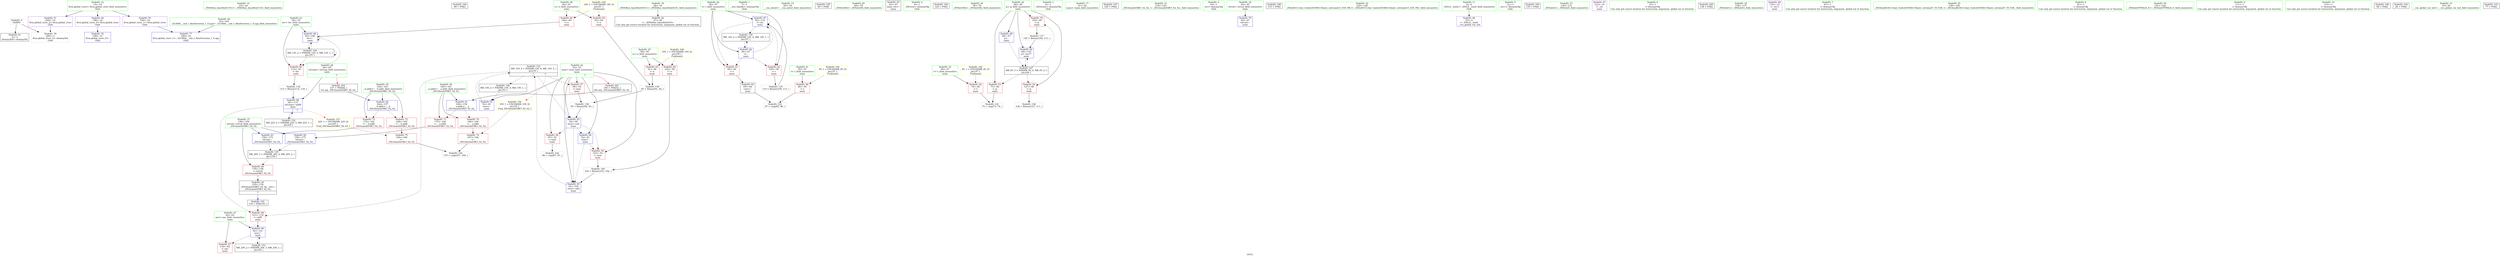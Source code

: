 digraph "SVFG" {
	label="SVFG";

	Node0x55823c5820f0 [shape=record,color=grey,label="{NodeID: 0\nNullPtr}"];
	Node0x55823c5820f0 -> Node0x55823c598d60[style=solid];
	Node0x55823c5820f0 -> Node0x55823c59bce0[style=solid];
	Node0x55823c597500 [shape=record,color=green,label="{NodeID: 14\n23\<--24\n_ZNSt8ios_base4InitC1Ev\<--_ZNSt8ios_base4InitC1Ev_field_insensitive\n}"];
	Node0x55823c59ce30 [shape=record,color=black,label="{NodeID: 194\n89 = PHI()\n}"];
	Node0x55823c598120 [shape=record,color=green,label="{NodeID: 28\n64\<--65\nref.tmp\<--ref.tmp_field_insensitive\nmain\n|{|<s1>7}}"];
	Node0x55823c598120 -> Node0x55823c59c530[style=solid];
	Node0x55823c598120:s1 -> Node0x55823c59d690[style=solid,color=red];
	Node0x55823c598e60 [shape=record,color=black,label="{NodeID: 42\n27\<--28\n\<--_ZNSt8ios_base4InitD1Ev\nCan only get source location for instruction, argument, global var or function.}"];
	Node0x55823c59fbe0 [shape=record,color=grey,label="{NodeID: 139\n93 = Binary(91, 92, )\n}"];
	Node0x55823c59fbe0 -> Node0x55823c59fa60[style=solid];
	Node0x55823c59aaa0 [shape=record,color=red,label="{NodeID: 56\n86\<--50\n\<--l\nmain\n}"];
	Node0x55823c59aaa0 -> Node0x55823c599ec0[style=solid];
	Node0x55823c5a76e0 [shape=record,color=black,label="{NodeID: 153\nMR_10V_4 = PHI(MR_10V_8, MR_10V_3, )\npts\{53 \}\n|{|<s4>7}}"];
	Node0x55823c5a76e0 -> Node0x55823c59ab70[style=dashed];
	Node0x55823c5a76e0 -> Node0x55823c59b460[style=dashed];
	Node0x55823c5a76e0 -> Node0x55823c59c120[style=dashed];
	Node0x55823c5a76e0 -> Node0x55823c5a5de0[style=dashed];
	Node0x55823c5a76e0:s4 -> Node0x55823c5a85e0[style=dashed,color=red];
	Node0x55823c59b600 [shape=record,color=red,label="{NodeID: 70\n166\<--160\n\<--__a.addr\n_ZSt3maxIxERKT_S2_S2_\n}"];
	Node0x55823c59b600 -> Node0x55823c59b940[style=solid];
	Node0x55823c59c1f0 [shape=record,color=blue,label="{NodeID: 84\n52\<--81\nnum\<--\nmain\n}"];
	Node0x55823c59c1f0 -> Node0x55823c59ad10[style=dashed];
	Node0x55823c59c1f0 -> Node0x55823c59c2c0[style=dashed];
	Node0x55823c596590 [shape=record,color=green,label="{NodeID: 1\n7\<--1\n__dso_handle\<--dummyObj\nGlob }"];
	Node0x55823c597600 [shape=record,color=green,label="{NodeID: 15\n29\<--30\n__cxa_atexit\<--__cxa_atexit_field_insensitive\n}"];
	Node0x55823c59cf00 [shape=record,color=black,label="{NodeID: 195\n90 = PHI()\n}"];
	Node0x55823c5981f0 [shape=record,color=green,label="{NodeID: 29\n69\<--70\n_ZNSirsERi\<--_ZNSirsERi_field_insensitive\n}"];
	Node0x55823c598f60 [shape=record,color=black,label="{NodeID: 43\n43\<--67\nmain_ret\<--\nmain\n}"];
	Node0x55823c59fd60 [shape=record,color=grey,label="{NodeID: 140\n104 = Binary(103, 102, )\n}"];
	Node0x55823c59fd60 -> Node0x55823c59c2c0[style=solid];
	Node0x55823c59ab70 [shape=record,color=red,label="{NodeID: 57\n94\<--52\n\<--num\nmain\n}"];
	Node0x55823c59ab70 -> Node0x55823c59fa60[style=solid];
	Node0x55823c59b6d0 [shape=record,color=red,label="{NodeID: 71\n175\<--160\n\<--__a.addr\n_ZSt3maxIxERKT_S2_S2_\n}"];
	Node0x55823c59b6d0 -> Node0x55823c59ca10[style=solid];
	Node0x55823c5a9ad0 [shape=record,color=yellow,style=double,label="{NodeID: 168\n16V_1 = ENCHI(MR_16V_0)\npts\{59 \}\nFun[main]}"];
	Node0x55823c5a9ad0 -> Node0x55823c59b050[style=dashed];
	Node0x55823c5a9ad0 -> Node0x55823c59b120[style=dashed];
	Node0x55823c59c2c0 [shape=record,color=blue,label="{NodeID: 85\n52\<--104\nnum\<--add\nmain\n}"];
	Node0x55823c59c2c0 -> Node0x55823c5a76e0[style=dashed];
	Node0x55823c596620 [shape=record,color=green,label="{NodeID: 2\n8\<--1\n_ZSt3cin\<--dummyObj\nGlob }"];
	Node0x55823c597700 [shape=record,color=green,label="{NodeID: 16\n28\<--34\n_ZNSt8ios_base4InitD1Ev\<--_ZNSt8ios_base4InitD1Ev_field_insensitive\n}"];
	Node0x55823c597700 -> Node0x55823c598e60[style=solid];
	Node0x55823c59cfd0 [shape=record,color=black,label="{NodeID: 196\n124 = PHI()\n}"];
	Node0x55823c5982f0 [shape=record,color=green,label="{NodeID: 30\n78\<--79\n_ZNSirsERx\<--_ZNSirsERx_field_insensitive\n}"];
	Node0x55823c599030 [shape=record,color=black,label="{NodeID: 44\n85\<--84\nconv\<--\nmain\n}"];
	Node0x55823c599030 -> Node0x55823c599ec0[style=solid];
	Node0x55823c599bc0 [shape=record,color=grey,label="{NodeID: 141\n75 = cmp(73, 74, )\n}"];
	Node0x55823c59ac40 [shape=record,color=red,label="{NodeID: 58\n97\<--52\n\<--num\nmain\n}"];
	Node0x55823c59ac40 -> Node0x55823c599d40[style=solid];
	Node0x55823c59b7a0 [shape=record,color=red,label="{NodeID: 72\n168\<--162\n\<--__b.addr\n_ZSt3maxIxERKT_S2_S2_\n}"];
	Node0x55823c59b7a0 -> Node0x55823c59ba10[style=solid];
	Node0x55823c5a9bb0 [shape=record,color=yellow,style=double,label="{NodeID: 169\n18V_1 = ENCHI(MR_18V_0)\npts\{61 \}\nFun[main]}"];
	Node0x55823c5a9bb0 -> Node0x55823c59b1f0[style=dashed];
	Node0x55823c5a9bb0 -> Node0x55823c59b2c0[style=dashed];
	Node0x55823c59c390 [shape=record,color=blue,label="{NodeID: 86\n54\<--106\nlev\<--\nmain\n}"];
	Node0x55823c59c390 -> Node0x55823c59ade0[style=dashed];
	Node0x55823c59c390 -> Node0x55823c59c390[style=dashed];
	Node0x55823c59c390 -> Node0x55823c5a62e0[style=dashed];
	Node0x55823c5966b0 [shape=record,color=green,label="{NodeID: 3\n9\<--1\n_ZSt4cout\<--dummyObj\nGlob }"];
	Node0x55823c597800 [shape=record,color=green,label="{NodeID: 17\n41\<--42\nmain\<--main_field_insensitive\n}"];
	Node0x55823c59d100 [shape=record,color=black,label="{NodeID: 197\n129 = PHI()\n}"];
	Node0x55823c5983f0 [shape=record,color=green,label="{NodeID: 31\n119\<--120\n_ZSt3maxIxERKT_S2_S2_\<--_ZSt3maxIxERKT_S2_S2__field_insensitive\n}"];
	Node0x55823c599100 [shape=record,color=black,label="{NodeID: 45\n155\<--178\n_ZSt3maxIxERKT_S2_S2__ret\<--\n_ZSt3maxIxERKT_S2_S2_\n|{<s0>7}}"];
	Node0x55823c599100:s0 -> Node0x55823c5b2ca0[style=solid,color=blue];
	Node0x55823c599d40 [shape=record,color=grey,label="{NodeID: 142\n98 = cmp(97, 81, )\n}"];
	Node0x55823c59ad10 [shape=record,color=red,label="{NodeID: 59\n103\<--52\n\<--num\nmain\n}"];
	Node0x55823c59ad10 -> Node0x55823c59fd60[style=solid];
	Node0x55823c5a85e0 [shape=record,color=yellow,style=double,label="{NodeID: 156\n10V_1 = ENCHI(MR_10V_0)\npts\{53 \}\nFun[_ZSt3maxIxERKT_S2_S2_]}"];
	Node0x55823c5a85e0 -> Node0x55823c59b940[style=dashed];
	Node0x55823c59b870 [shape=record,color=red,label="{NodeID: 73\n172\<--162\n\<--__b.addr\n_ZSt3maxIxERKT_S2_S2_\n}"];
	Node0x55823c59b870 -> Node0x55823c59c940[style=solid];
	Node0x55823c59c460 [shape=record,color=blue,label="{NodeID: 87\n56\<--110\ni\<--inc\nmain\n}"];
	Node0x55823c59c460 -> Node0x55823c59aeb0[style=dashed];
	Node0x55823c59c460 -> Node0x55823c59af80[style=dashed];
	Node0x55823c59c460 -> Node0x55823c59c460[style=dashed];
	Node0x55823c59c460 -> Node0x55823c5a67e0[style=dashed];
	Node0x55823c596740 [shape=record,color=green,label="{NodeID: 4\n10\<--1\n.str\<--dummyObj\nGlob }"];
	Node0x55823c597900 [shape=record,color=green,label="{NodeID: 18\n44\<--45\nretval\<--retval_field_insensitive\nmain\n}"];
	Node0x55823c597900 -> Node0x55823c59bde0[style=solid];
	Node0x55823c59d200 [shape=record,color=black,label="{NodeID: 198\n133 = PHI()\n}"];
	Node0x55823c5984f0 [shape=record,color=green,label="{NodeID: 32\n125\<--126\n_ZStlsISt11char_traitsIcEERSt13basic_ostreamIcT_ES5_PKc\<--_ZStlsISt11char_traitsIcEERSt13basic_ostreamIcT_ES5_PKc_field_insensitive\n}"];
	Node0x55823c5991d0 [shape=record,color=purple,label="{NodeID: 46\n25\<--4\n\<--_ZStL8__ioinit\n__cxx_global_var_init\n}"];
	Node0x55823c599ec0 [shape=record,color=grey,label="{NodeID: 143\n87 = cmp(85, 86, )\n}"];
	Node0x55823c59ade0 [shape=record,color=red,label="{NodeID: 60\n114\<--54\n\<--lev\nmain\n}"];
	Node0x55823c59ade0 -> Node0x55823c59f460[style=solid];
	Node0x55823c5a9100 [shape=record,color=yellow,style=double,label="{NodeID: 157\n22V_1 = ENCHI(MR_22V_0)\npts\{65 \}\nFun[_ZSt3maxIxERKT_S2_S2_]}"];
	Node0x55823c5a9100 -> Node0x55823c59ba10[style=dashed];
	Node0x55823c59b940 [shape=record,color=red,label="{NodeID: 74\n167\<--166\n\<--\n_ZSt3maxIxERKT_S2_S2_\n}"];
	Node0x55823c59b940 -> Node0x55823c59a040[style=solid];
	Node0x55823c59c530 [shape=record,color=blue,label="{NodeID: 88\n64\<--115\nref.tmp\<--add8\nmain\n|{|<s2>7}}"];
	Node0x55823c59c530 -> Node0x55823c59b460[style=dashed];
	Node0x55823c59c530 -> Node0x55823c5a71e0[style=dashed];
	Node0x55823c59c530:s2 -> Node0x55823c5a9100[style=dashed,color=red];
	Node0x55823c596f80 [shape=record,color=green,label="{NodeID: 5\n12\<--1\n.str.1\<--dummyObj\nGlob }"];
	Node0x55823c5979d0 [shape=record,color=green,label="{NodeID: 19\n46\<--47\nt\<--t_field_insensitive\nmain\n}"];
	Node0x55823c5979d0 -> Node0x55823c59a760[style=solid];
	Node0x55823c59d300 [shape=record,color=black,label="{NodeID: 199\n135 = PHI()\n}"];
	Node0x55823c5985f0 [shape=record,color=green,label="{NodeID: 33\n130\<--131\n_ZNSolsEi\<--_ZNSolsEi_field_insensitive\n}"];
	Node0x55823c5992a0 [shape=record,color=purple,label="{NodeID: 47\n123\<--10\n\<--.str\nmain\n}"];
	Node0x55823c59a040 [shape=record,color=grey,label="{NodeID: 144\n170 = cmp(167, 169, )\n}"];
	Node0x55823c59aeb0 [shape=record,color=red,label="{NodeID: 61\n84\<--56\n\<--i\nmain\n}"];
	Node0x55823c59aeb0 -> Node0x55823c599030[style=solid];
	Node0x55823c59ba10 [shape=record,color=red,label="{NodeID: 75\n169\<--168\n\<--\n_ZSt3maxIxERKT_S2_S2_\n}"];
	Node0x55823c59ba10 -> Node0x55823c59a040[style=solid];
	Node0x55823c59c600 [shape=record,color=blue,label="{NodeID: 89\n62\<--121\nans\<--\nmain\n}"];
	Node0x55823c59c600 -> Node0x55823c59b390[style=dashed];
	Node0x55823c59c600 -> Node0x55823c5a6ce0[style=dashed];
	Node0x55823c597010 [shape=record,color=green,label="{NodeID: 6\n15\<--1\n\<--dummyObj\nCan only get source location for instruction, argument, global var or function.}"];
	Node0x55823c597aa0 [shape=record,color=green,label="{NodeID: 20\n48\<--49\np\<--p_field_insensitive\nmain\n}"];
	Node0x55823c597aa0 -> Node0x55823c59a830[style=solid];
	Node0x55823c597aa0 -> Node0x55823c59a900[style=solid];
	Node0x55823c597aa0 -> Node0x55823c59a9d0[style=solid];
	Node0x55823c597aa0 -> Node0x55823c59beb0[style=solid];
	Node0x55823c597aa0 -> Node0x55823c59c6d0[style=solid];
	Node0x55823c59d400 [shape=record,color=black,label="{NodeID: 200\n138 = PHI()\n}"];
	Node0x55823c5986f0 [shape=record,color=green,label="{NodeID: 34\n136\<--137\n_ZNSolsEx\<--_ZNSolsEx_field_insensitive\n}"];
	Node0x55823c59a390 [shape=record,color=purple,label="{NodeID: 48\n132\<--12\n\<--.str.1\nmain\n}"];
	Node0x55823c5a4ee0 [shape=record,color=black,label="{NodeID: 145\nMR_26V_3 = PHI(MR_26V_4, MR_26V_2, )\npts\{159 \}\n}"];
	Node0x55823c5a4ee0 -> Node0x55823c59b530[style=dashed];
	Node0x55823c59af80 [shape=record,color=red,label="{NodeID: 62\n109\<--56\n\<--i\nmain\n}"];
	Node0x55823c59af80 -> Node0x55823c59f5e0[style=solid];
	Node0x55823c59bae0 [shape=record,color=blue,label="{NodeID: 76\n198\<--15\nllvm.global_ctors_0\<--\nGlob }"];
	Node0x55823c59c6d0 [shape=record,color=blue,label="{NodeID: 90\n48\<--145\np\<--inc17\nmain\n}"];
	Node0x55823c59c6d0 -> Node0x55823c5a58e0[style=dashed];
	Node0x55823c5970a0 [shape=record,color=green,label="{NodeID: 7\n67\<--1\n\<--dummyObj\nCan only get source location for instruction, argument, global var or function.}"];
	Node0x55823c597b70 [shape=record,color=green,label="{NodeID: 21\n50\<--51\nl\<--l_field_insensitive\nmain\n}"];
	Node0x55823c597b70 -> Node0x55823c59aaa0[style=solid];
	Node0x55823c59d4d0 [shape=record,color=black,label="{NodeID: 201\n156 = PHI(52, )\n0th arg _ZSt3maxIxERKT_S2_S2_ }"];
	Node0x55823c59d4d0 -> Node0x55823c59c7a0[style=solid];
	Node0x55823c5987f0 [shape=record,color=green,label="{NodeID: 35\n139\<--140\n_ZSt4endlIcSt11char_traitsIcEERSt13basic_ostreamIT_T0_ES6_\<--_ZSt4endlIcSt11char_traitsIcEERSt13basic_ostreamIT_T0_ES6__field_insensitive\n}"];
	Node0x55823c59a460 [shape=record,color=purple,label="{NodeID: 49\n198\<--14\nllvm.global_ctors_0\<--llvm.global_ctors\nGlob }"];
	Node0x55823c59a460 -> Node0x55823c59bae0[style=solid];
	Node0x55823c59b050 [shape=record,color=red,label="{NodeID: 63\n91\<--58\n\<--n\nmain\n}"];
	Node0x55823c59b050 -> Node0x55823c59fbe0[style=solid];
	Node0x55823c59bbe0 [shape=record,color=blue,label="{NodeID: 77\n199\<--16\nllvm.global_ctors_1\<--_GLOBAL__sub_I_AlexSeverina_1_0.cpp\nGlob }"];
	Node0x55823c59c7a0 [shape=record,color=blue,label="{NodeID: 91\n160\<--156\n__a.addr\<--__a\n_ZSt3maxIxERKT_S2_S2_\n}"];
	Node0x55823c59c7a0 -> Node0x55823c59b600[style=dashed];
	Node0x55823c59c7a0 -> Node0x55823c59b6d0[style=dashed];
	Node0x55823c597130 [shape=record,color=green,label="{NodeID: 8\n81\<--1\n\<--dummyObj\nCan only get source location for instruction, argument, global var or function.}"];
	Node0x55823c597c40 [shape=record,color=green,label="{NodeID: 22\n52\<--53\nnum\<--num_field_insensitive\nmain\n|{|<s7>7}}"];
	Node0x55823c597c40 -> Node0x55823c59ab70[style=solid];
	Node0x55823c597c40 -> Node0x55823c59ac40[style=solid];
	Node0x55823c597c40 -> Node0x55823c59ad10[style=solid];
	Node0x55823c597c40 -> Node0x55823c59bf80[style=solid];
	Node0x55823c597c40 -> Node0x55823c59c120[style=solid];
	Node0x55823c597c40 -> Node0x55823c59c1f0[style=solid];
	Node0x55823c597c40 -> Node0x55823c59c2c0[style=solid];
	Node0x55823c597c40:s7 -> Node0x55823c59d4d0[style=solid,color=red];
	Node0x55823c59d690 [shape=record,color=black,label="{NodeID: 202\n157 = PHI(64, )\n1st arg _ZSt3maxIxERKT_S2_S2_ }"];
	Node0x55823c59d690 -> Node0x55823c59c870[style=solid];
	Node0x55823c5988f0 [shape=record,color=green,label="{NodeID: 36\n141\<--142\n_ZNSolsEPFRSoS_E\<--_ZNSolsEPFRSoS_E_field_insensitive\n}"];
	Node0x55823c59a560 [shape=record,color=purple,label="{NodeID: 50\n199\<--14\nllvm.global_ctors_1\<--llvm.global_ctors\nGlob }"];
	Node0x55823c59a560 -> Node0x55823c59bbe0[style=solid];
	Node0x55823c5a58e0 [shape=record,color=black,label="{NodeID: 147\nMR_6V_3 = PHI(MR_6V_4, MR_6V_2, )\npts\{49 \}\n}"];
	Node0x55823c5a58e0 -> Node0x55823c59a830[style=dashed];
	Node0x55823c5a58e0 -> Node0x55823c59a900[style=dashed];
	Node0x55823c5a58e0 -> Node0x55823c59a9d0[style=dashed];
	Node0x55823c5a58e0 -> Node0x55823c59c6d0[style=dashed];
	Node0x55823c59b120 [shape=record,color=red,label="{NodeID: 64\n102\<--58\n\<--n\nmain\n}"];
	Node0x55823c59b120 -> Node0x55823c59fd60[style=solid];
	Node0x55823c59bce0 [shape=record,color=blue, style = dotted,label="{NodeID: 78\n200\<--3\nllvm.global_ctors_2\<--dummyVal\nGlob }"];
	Node0x55823c59c870 [shape=record,color=blue,label="{NodeID: 92\n162\<--157\n__b.addr\<--__b\n_ZSt3maxIxERKT_S2_S2_\n}"];
	Node0x55823c59c870 -> Node0x55823c59b7a0[style=dashed];
	Node0x55823c59c870 -> Node0x55823c59b870[style=dashed];
	Node0x55823c5971c0 [shape=record,color=green,label="{NodeID: 9\n111\<--1\n\<--dummyObj\nCan only get source location for instruction, argument, global var or function.}"];
	Node0x55823c597d10 [shape=record,color=green,label="{NodeID: 23\n54\<--55\nlev\<--lev_field_insensitive\nmain\n}"];
	Node0x55823c597d10 -> Node0x55823c59ade0[style=solid];
	Node0x55823c597d10 -> Node0x55823c59c390[style=solid];
	Node0x55823c5989f0 [shape=record,color=green,label="{NodeID: 37\n158\<--159\nretval\<--retval_field_insensitive\n_ZSt3maxIxERKT_S2_S2_\n}"];
	Node0x55823c5989f0 -> Node0x55823c59b530[style=solid];
	Node0x55823c5989f0 -> Node0x55823c59c940[style=solid];
	Node0x55823c5989f0 -> Node0x55823c59ca10[style=solid];
	Node0x55823c59f460 [shape=record,color=grey,label="{NodeID: 134\n115 = Binary(114, 116, )\n}"];
	Node0x55823c59f460 -> Node0x55823c59c530[style=solid];
	Node0x55823c59a660 [shape=record,color=purple,label="{NodeID: 51\n200\<--14\nllvm.global_ctors_2\<--llvm.global_ctors\nGlob }"];
	Node0x55823c59a660 -> Node0x55823c59bce0[style=solid];
	Node0x55823c5a5de0 [shape=record,color=black,label="{NodeID: 148\nMR_10V_2 = PHI(MR_10V_4, MR_10V_1, )\npts\{53 \}\n}"];
	Node0x55823c5a5de0 -> Node0x55823c59bf80[style=dashed];
	Node0x55823c59b1f0 [shape=record,color=red,label="{NodeID: 65\n92\<--60\n\<--e\nmain\n}"];
	Node0x55823c59b1f0 -> Node0x55823c59fbe0[style=solid];
	Node0x55823c5a9590 [shape=record,color=yellow,style=double,label="{NodeID: 162\n4V_1 = ENCHI(MR_4V_0)\npts\{47 \}\nFun[main]}"];
	Node0x55823c5a9590 -> Node0x55823c59a760[style=dashed];
	Node0x55823c59bde0 [shape=record,color=blue,label="{NodeID: 79\n44\<--67\nretval\<--\nmain\n}"];
	Node0x55823c59c940 [shape=record,color=blue,label="{NodeID: 93\n158\<--172\nretval\<--\n_ZSt3maxIxERKT_S2_S2_\n}"];
	Node0x55823c59c940 -> Node0x55823c5a4ee0[style=dashed];
	Node0x55823c597250 [shape=record,color=green,label="{NodeID: 10\n116\<--1\n\<--dummyObj\nCan only get source location for instruction, argument, global var or function.}"];
	Node0x55823c3bc090 [shape=record,color=black,label="{NodeID: 190\n68 = PHI()\n}"];
	Node0x55823c597de0 [shape=record,color=green,label="{NodeID: 24\n56\<--57\ni\<--i_field_insensitive\nmain\n}"];
	Node0x55823c597de0 -> Node0x55823c59aeb0[style=solid];
	Node0x55823c597de0 -> Node0x55823c59af80[style=solid];
	Node0x55823c597de0 -> Node0x55823c59c050[style=solid];
	Node0x55823c597de0 -> Node0x55823c59c460[style=solid];
	Node0x55823c598ac0 [shape=record,color=green,label="{NodeID: 38\n160\<--161\n__a.addr\<--__a.addr_field_insensitive\n_ZSt3maxIxERKT_S2_S2_\n}"];
	Node0x55823c598ac0 -> Node0x55823c59b600[style=solid];
	Node0x55823c598ac0 -> Node0x55823c59b6d0[style=solid];
	Node0x55823c598ac0 -> Node0x55823c59c7a0[style=solid];
	Node0x55823c59f5e0 [shape=record,color=grey,label="{NodeID: 135\n110 = Binary(109, 111, )\n}"];
	Node0x55823c59f5e0 -> Node0x55823c59c460[style=solid];
	Node0x55823c59a760 [shape=record,color=red,label="{NodeID: 52\n74\<--46\n\<--t\nmain\n}"];
	Node0x55823c59a760 -> Node0x55823c599bc0[style=solid];
	Node0x55823c5a62e0 [shape=record,color=black,label="{NodeID: 149\nMR_12V_2 = PHI(MR_12V_3, MR_12V_1, )\npts\{55 \}\n}"];
	Node0x55823c5a62e0 -> Node0x55823c59ade0[style=dashed];
	Node0x55823c5a62e0 -> Node0x55823c59c390[style=dashed];
	Node0x55823c5a62e0 -> Node0x55823c5a62e0[style=dashed];
	Node0x55823c59b2c0 [shape=record,color=red,label="{NodeID: 66\n106\<--60\n\<--e\nmain\n}"];
	Node0x55823c59b2c0 -> Node0x55823c59c390[style=solid];
	Node0x55823c59beb0 [shape=record,color=blue,label="{NodeID: 80\n48\<--67\np\<--\nmain\n}"];
	Node0x55823c59beb0 -> Node0x55823c5a58e0[style=dashed];
	Node0x55823c59ca10 [shape=record,color=blue,label="{NodeID: 94\n158\<--175\nretval\<--\n_ZSt3maxIxERKT_S2_S2_\n}"];
	Node0x55823c59ca10 -> Node0x55823c5a4ee0[style=dashed];
	Node0x55823c5972e0 [shape=record,color=green,label="{NodeID: 11\n4\<--6\n_ZStL8__ioinit\<--_ZStL8__ioinit_field_insensitive\nGlob }"];
	Node0x55823c5972e0 -> Node0x55823c5991d0[style=solid];
	Node0x55823c5b2ca0 [shape=record,color=black,label="{NodeID: 191\n118 = PHI(155, )\n}"];
	Node0x55823c5b2ca0 -> Node0x55823c59b460[style=solid];
	Node0x55823c597eb0 [shape=record,color=green,label="{NodeID: 25\n58\<--59\nn\<--n_field_insensitive\nmain\n}"];
	Node0x55823c597eb0 -> Node0x55823c59b050[style=solid];
	Node0x55823c597eb0 -> Node0x55823c59b120[style=solid];
	Node0x55823c598b90 [shape=record,color=green,label="{NodeID: 39\n162\<--163\n__b.addr\<--__b.addr_field_insensitive\n_ZSt3maxIxERKT_S2_S2_\n}"];
	Node0x55823c598b90 -> Node0x55823c59b7a0[style=solid];
	Node0x55823c598b90 -> Node0x55823c59b870[style=solid];
	Node0x55823c598b90 -> Node0x55823c59c870[style=solid];
	Node0x55823c59f760 [shape=record,color=grey,label="{NodeID: 136\n128 = Binary(127, 111, )\n}"];
	Node0x55823c59a830 [shape=record,color=red,label="{NodeID: 53\n73\<--48\n\<--p\nmain\n}"];
	Node0x55823c59a830 -> Node0x55823c599bc0[style=solid];
	Node0x55823c5a67e0 [shape=record,color=black,label="{NodeID: 150\nMR_14V_2 = PHI(MR_14V_4, MR_14V_1, )\npts\{57 \}\n}"];
	Node0x55823c5a67e0 -> Node0x55823c59c050[style=dashed];
	Node0x55823c59b390 [shape=record,color=red,label="{NodeID: 67\n134\<--62\n\<--ans\nmain\n}"];
	Node0x55823c5a9750 [shape=record,color=yellow,style=double,label="{NodeID: 164\n8V_1 = ENCHI(MR_8V_0)\npts\{51 \}\nFun[main]}"];
	Node0x55823c5a9750 -> Node0x55823c59aaa0[style=dashed];
	Node0x55823c59bf80 [shape=record,color=blue,label="{NodeID: 81\n52\<--81\nnum\<--\nmain\n}"];
	Node0x55823c59bf80 -> Node0x55823c5a76e0[style=dashed];
	Node0x55823c597370 [shape=record,color=green,label="{NodeID: 12\n14\<--18\nllvm.global_ctors\<--llvm.global_ctors_field_insensitive\nGlob }"];
	Node0x55823c597370 -> Node0x55823c59a460[style=solid];
	Node0x55823c597370 -> Node0x55823c59a560[style=solid];
	Node0x55823c597370 -> Node0x55823c59a660[style=solid];
	Node0x55823c59cc90 [shape=record,color=black,label="{NodeID: 192\n26 = PHI()\n}"];
	Node0x55823c597f80 [shape=record,color=green,label="{NodeID: 26\n60\<--61\ne\<--e_field_insensitive\nmain\n}"];
	Node0x55823c597f80 -> Node0x55823c59b1f0[style=solid];
	Node0x55823c597f80 -> Node0x55823c59b2c0[style=solid];
	Node0x55823c598c60 [shape=record,color=green,label="{NodeID: 40\n16\<--194\n_GLOBAL__sub_I_AlexSeverina_1_0.cpp\<--_GLOBAL__sub_I_AlexSeverina_1_0.cpp_field_insensitive\n}"];
	Node0x55823c598c60 -> Node0x55823c59bbe0[style=solid];
	Node0x55823c59f8e0 [shape=record,color=grey,label="{NodeID: 137\n145 = Binary(144, 111, )\n}"];
	Node0x55823c59f8e0 -> Node0x55823c59c6d0[style=solid];
	Node0x55823c59a900 [shape=record,color=red,label="{NodeID: 54\n127\<--48\n\<--p\nmain\n}"];
	Node0x55823c59a900 -> Node0x55823c59f760[style=solid];
	Node0x55823c5a6ce0 [shape=record,color=black,label="{NodeID: 151\nMR_20V_2 = PHI(MR_20V_3, MR_20V_1, )\npts\{63 \}\n}"];
	Node0x55823c5a6ce0 -> Node0x55823c59c600[style=dashed];
	Node0x55823c59b460 [shape=record,color=red,label="{NodeID: 68\n121\<--118\n\<--call9\nmain\n}"];
	Node0x55823c59b460 -> Node0x55823c59c600[style=solid];
	Node0x55823c59c050 [shape=record,color=blue,label="{NodeID: 82\n56\<--67\ni\<--\nmain\n}"];
	Node0x55823c59c050 -> Node0x55823c59aeb0[style=dashed];
	Node0x55823c59c050 -> Node0x55823c59af80[style=dashed];
	Node0x55823c59c050 -> Node0x55823c59c460[style=dashed];
	Node0x55823c59c050 -> Node0x55823c5a67e0[style=dashed];
	Node0x55823c597400 [shape=record,color=green,label="{NodeID: 13\n19\<--20\n__cxx_global_var_init\<--__cxx_global_var_init_field_insensitive\n}"];
	Node0x55823c59cd60 [shape=record,color=black,label="{NodeID: 193\n77 = PHI()\n}"];
	Node0x55823c598050 [shape=record,color=green,label="{NodeID: 27\n62\<--63\nans\<--ans_field_insensitive\nmain\n}"];
	Node0x55823c598050 -> Node0x55823c59b390[style=solid];
	Node0x55823c598050 -> Node0x55823c59c600[style=solid];
	Node0x55823c598d60 [shape=record,color=black,label="{NodeID: 41\n2\<--3\ndummyVal\<--dummyVal\n}"];
	Node0x55823c59fa60 [shape=record,color=grey,label="{NodeID: 138\n95 = Binary(94, 93, )\n}"];
	Node0x55823c59fa60 -> Node0x55823c59c120[style=solid];
	Node0x55823c59a9d0 [shape=record,color=red,label="{NodeID: 55\n144\<--48\n\<--p\nmain\n}"];
	Node0x55823c59a9d0 -> Node0x55823c59f8e0[style=solid];
	Node0x55823c5a71e0 [shape=record,color=black,label="{NodeID: 152\nMR_22V_2 = PHI(MR_22V_3, MR_22V_1, )\npts\{65 \}\n}"];
	Node0x55823c5a71e0 -> Node0x55823c59c530[style=dashed];
	Node0x55823c59b530 [shape=record,color=red,label="{NodeID: 69\n178\<--158\n\<--retval\n_ZSt3maxIxERKT_S2_S2_\n}"];
	Node0x55823c59b530 -> Node0x55823c599100[style=solid];
	Node0x55823c59c120 [shape=record,color=blue,label="{NodeID: 83\n52\<--95\nnum\<--sub\nmain\n}"];
	Node0x55823c59c120 -> Node0x55823c59ac40[style=dashed];
	Node0x55823c59c120 -> Node0x55823c59ad10[style=dashed];
	Node0x55823c59c120 -> Node0x55823c59c1f0[style=dashed];
	Node0x55823c59c120 -> Node0x55823c59c2c0[style=dashed];
}
